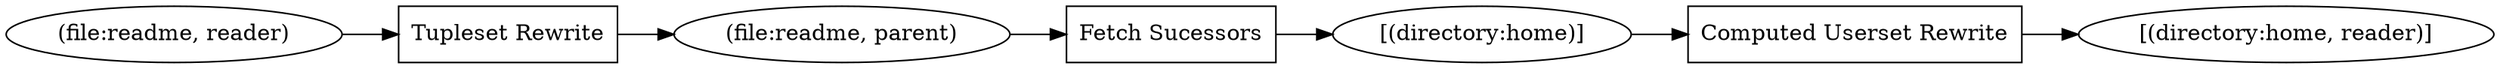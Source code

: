digraph "ttu-evaluation" {
    rankdir="LR"

    1 [label="(file:readme, reader)", shape="oval"];
    2 [label="Tupleset Rewrite", shape="box"];
    3 [label="(file:readme, parent)", shape="oval"];
    4 [label="Fetch Sucessors", shape="box"];
    5 [label="[(directory:home)]", shape="oval"];
    6 [label="Computed Userset Rewrite", shape="box"];
    7 [label="[(directory:home, reader)]", shape="oval"];

    1->2;
    2->3;
    3->4;
    4->5;
    5->6;
    6->7;
}
